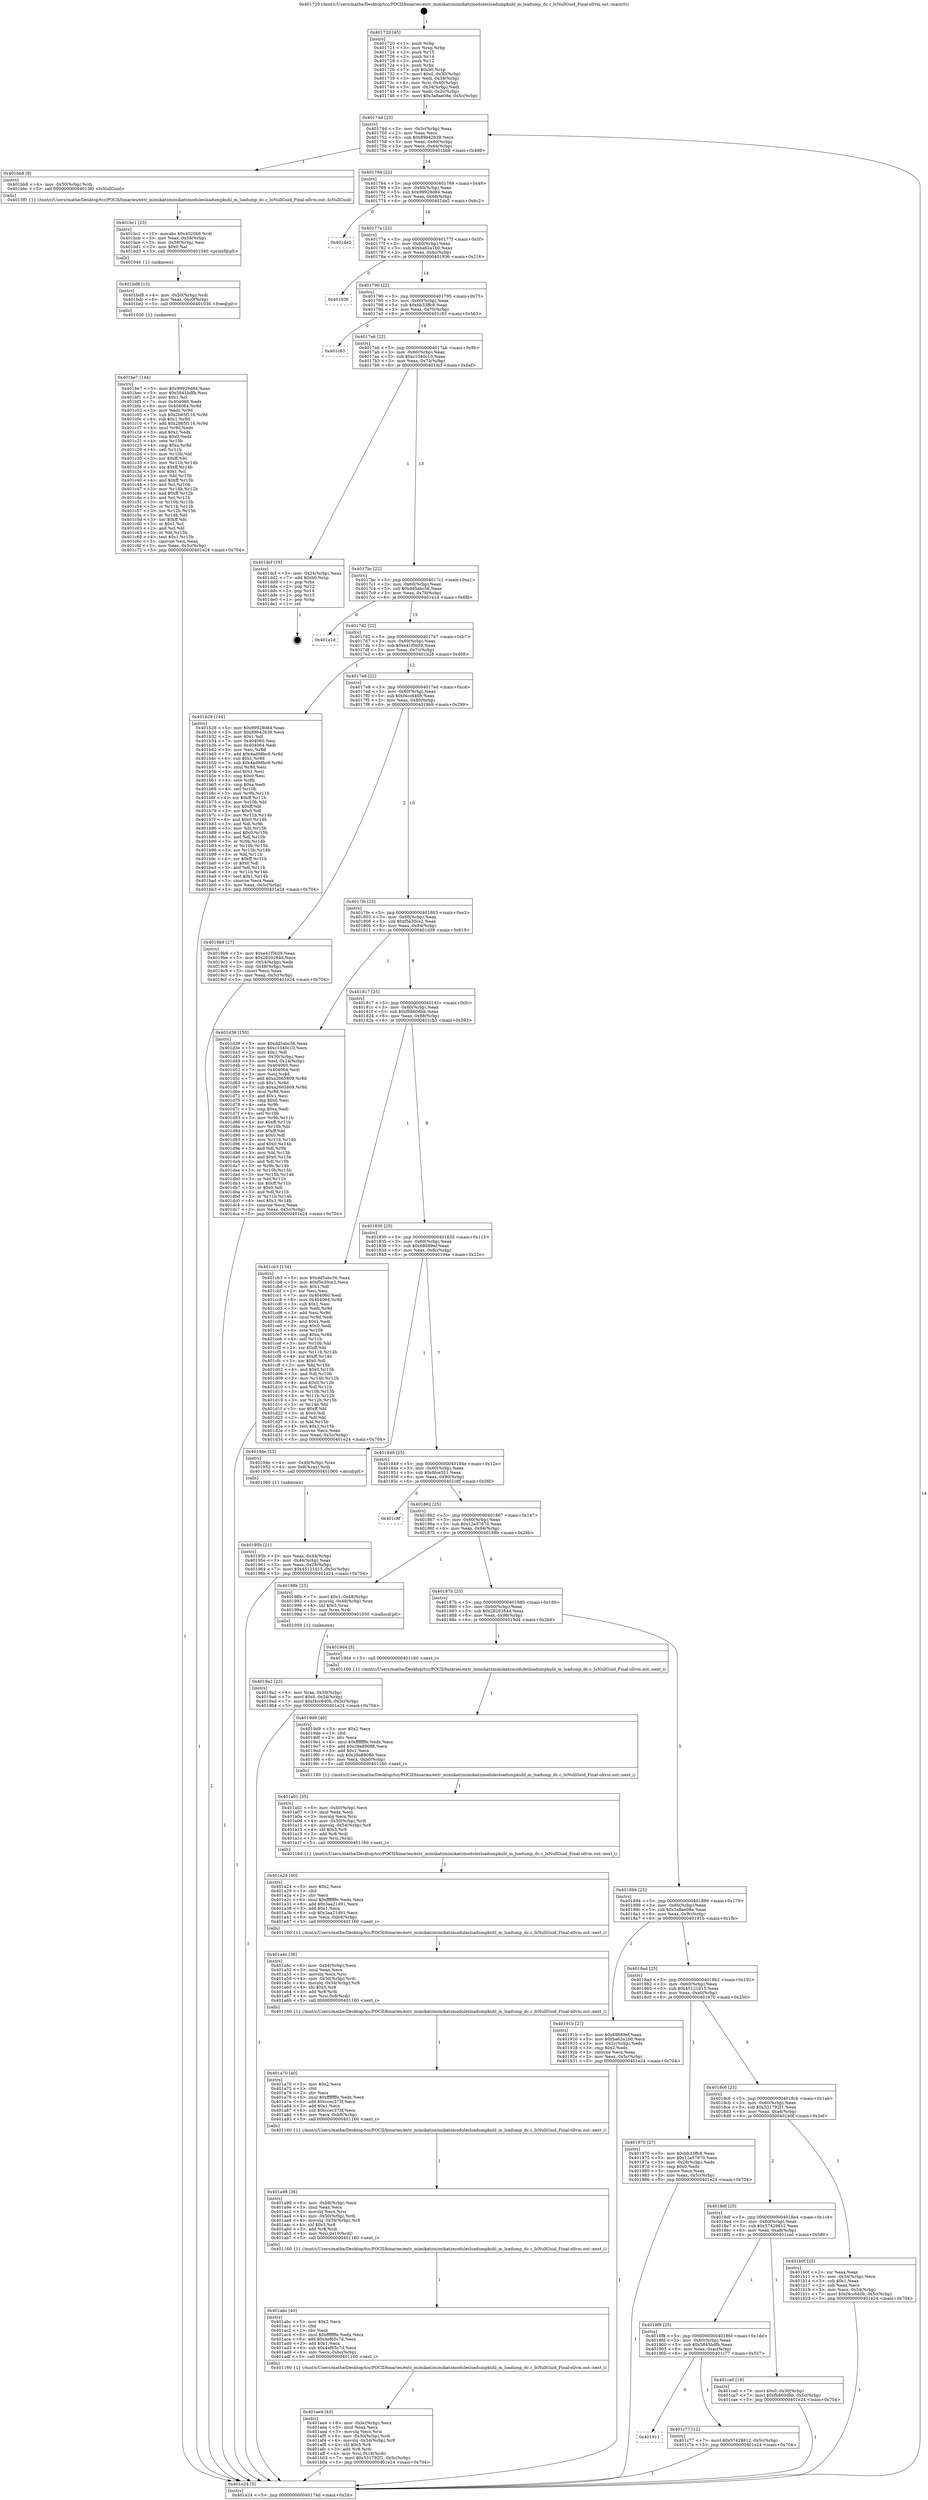 digraph "0x401720" {
  label = "0x401720 (/mnt/c/Users/mathe/Desktop/tcc/POCII/binaries/extr_mimikatzmimikatzmoduleslsadumpkuhl_m_lsadump_dc.c_IsNullGuid_Final-ollvm.out::main(0))"
  labelloc = "t"
  node[shape=record]

  Entry [label="",width=0.3,height=0.3,shape=circle,fillcolor=black,style=filled]
  "0x40174d" [label="{
     0x40174d [23]\l
     | [instrs]\l
     &nbsp;&nbsp;0x40174d \<+3\>: mov -0x5c(%rbp),%eax\l
     &nbsp;&nbsp;0x401750 \<+2\>: mov %eax,%ecx\l
     &nbsp;&nbsp;0x401752 \<+6\>: sub $0x89b42639,%ecx\l
     &nbsp;&nbsp;0x401758 \<+3\>: mov %eax,-0x60(%rbp)\l
     &nbsp;&nbsp;0x40175b \<+3\>: mov %ecx,-0x64(%rbp)\l
     &nbsp;&nbsp;0x40175e \<+6\>: je 0000000000401bb8 \<main+0x498\>\l
  }"]
  "0x401bb8" [label="{
     0x401bb8 [9]\l
     | [instrs]\l
     &nbsp;&nbsp;0x401bb8 \<+4\>: mov -0x50(%rbp),%rdi\l
     &nbsp;&nbsp;0x401bbc \<+5\>: call 00000000004013f0 \<IsNullGuid\>\l
     | [calls]\l
     &nbsp;&nbsp;0x4013f0 \{1\} (/mnt/c/Users/mathe/Desktop/tcc/POCII/binaries/extr_mimikatzmimikatzmoduleslsadumpkuhl_m_lsadump_dc.c_IsNullGuid_Final-ollvm.out::IsNullGuid)\l
  }"]
  "0x401764" [label="{
     0x401764 [22]\l
     | [instrs]\l
     &nbsp;&nbsp;0x401764 \<+5\>: jmp 0000000000401769 \<main+0x49\>\l
     &nbsp;&nbsp;0x401769 \<+3\>: mov -0x60(%rbp),%eax\l
     &nbsp;&nbsp;0x40176c \<+5\>: sub $0x99929d84,%eax\l
     &nbsp;&nbsp;0x401771 \<+3\>: mov %eax,-0x68(%rbp)\l
     &nbsp;&nbsp;0x401774 \<+6\>: je 0000000000401de2 \<main+0x6c2\>\l
  }"]
  Exit [label="",width=0.3,height=0.3,shape=circle,fillcolor=black,style=filled,peripheries=2]
  "0x401de2" [label="{
     0x401de2\l
  }", style=dashed]
  "0x40177a" [label="{
     0x40177a [22]\l
     | [instrs]\l
     &nbsp;&nbsp;0x40177a \<+5\>: jmp 000000000040177f \<main+0x5f\>\l
     &nbsp;&nbsp;0x40177f \<+3\>: mov -0x60(%rbp),%eax\l
     &nbsp;&nbsp;0x401782 \<+5\>: sub $0xba62a1b0,%eax\l
     &nbsp;&nbsp;0x401787 \<+3\>: mov %eax,-0x6c(%rbp)\l
     &nbsp;&nbsp;0x40178a \<+6\>: je 0000000000401936 \<main+0x216\>\l
  }"]
  "0x401911" [label="{
     0x401911\l
  }", style=dashed]
  "0x401936" [label="{
     0x401936\l
  }", style=dashed]
  "0x401790" [label="{
     0x401790 [22]\l
     | [instrs]\l
     &nbsp;&nbsp;0x401790 \<+5\>: jmp 0000000000401795 \<main+0x75\>\l
     &nbsp;&nbsp;0x401795 \<+3\>: mov -0x60(%rbp),%eax\l
     &nbsp;&nbsp;0x401798 \<+5\>: sub $0xbb33ffc8,%eax\l
     &nbsp;&nbsp;0x40179d \<+3\>: mov %eax,-0x70(%rbp)\l
     &nbsp;&nbsp;0x4017a0 \<+6\>: je 0000000000401c83 \<main+0x563\>\l
  }"]
  "0x401c77" [label="{
     0x401c77 [12]\l
     | [instrs]\l
     &nbsp;&nbsp;0x401c77 \<+7\>: movl $0x57429812,-0x5c(%rbp)\l
     &nbsp;&nbsp;0x401c7e \<+5\>: jmp 0000000000401e24 \<main+0x704\>\l
  }"]
  "0x401c83" [label="{
     0x401c83\l
  }", style=dashed]
  "0x4017a6" [label="{
     0x4017a6 [22]\l
     | [instrs]\l
     &nbsp;&nbsp;0x4017a6 \<+5\>: jmp 00000000004017ab \<main+0x8b\>\l
     &nbsp;&nbsp;0x4017ab \<+3\>: mov -0x60(%rbp),%eax\l
     &nbsp;&nbsp;0x4017ae \<+5\>: sub $0xc1040c10,%eax\l
     &nbsp;&nbsp;0x4017b3 \<+3\>: mov %eax,-0x74(%rbp)\l
     &nbsp;&nbsp;0x4017b6 \<+6\>: je 0000000000401dcf \<main+0x6af\>\l
  }"]
  "0x4018f8" [label="{
     0x4018f8 [25]\l
     | [instrs]\l
     &nbsp;&nbsp;0x4018f8 \<+5\>: jmp 00000000004018fd \<main+0x1dd\>\l
     &nbsp;&nbsp;0x4018fd \<+3\>: mov -0x60(%rbp),%eax\l
     &nbsp;&nbsp;0x401900 \<+5\>: sub $0x5845bdfb,%eax\l
     &nbsp;&nbsp;0x401905 \<+6\>: mov %eax,-0xac(%rbp)\l
     &nbsp;&nbsp;0x40190b \<+6\>: je 0000000000401c77 \<main+0x557\>\l
  }"]
  "0x401dcf" [label="{
     0x401dcf [19]\l
     | [instrs]\l
     &nbsp;&nbsp;0x401dcf \<+3\>: mov -0x24(%rbp),%eax\l
     &nbsp;&nbsp;0x401dd2 \<+7\>: add $0xb0,%rsp\l
     &nbsp;&nbsp;0x401dd9 \<+1\>: pop %rbx\l
     &nbsp;&nbsp;0x401dda \<+2\>: pop %r12\l
     &nbsp;&nbsp;0x401ddc \<+2\>: pop %r14\l
     &nbsp;&nbsp;0x401dde \<+2\>: pop %r15\l
     &nbsp;&nbsp;0x401de0 \<+1\>: pop %rbp\l
     &nbsp;&nbsp;0x401de1 \<+1\>: ret\l
  }"]
  "0x4017bc" [label="{
     0x4017bc [22]\l
     | [instrs]\l
     &nbsp;&nbsp;0x4017bc \<+5\>: jmp 00000000004017c1 \<main+0xa1\>\l
     &nbsp;&nbsp;0x4017c1 \<+3\>: mov -0x60(%rbp),%eax\l
     &nbsp;&nbsp;0x4017c4 \<+5\>: sub $0xdd5abc56,%eax\l
     &nbsp;&nbsp;0x4017c9 \<+3\>: mov %eax,-0x78(%rbp)\l
     &nbsp;&nbsp;0x4017cc \<+6\>: je 0000000000401e1d \<main+0x6fd\>\l
  }"]
  "0x401ca0" [label="{
     0x401ca0 [19]\l
     | [instrs]\l
     &nbsp;&nbsp;0x401ca0 \<+7\>: movl $0x0,-0x30(%rbp)\l
     &nbsp;&nbsp;0x401ca7 \<+7\>: movl $0xfb860dbb,-0x5c(%rbp)\l
     &nbsp;&nbsp;0x401cae \<+5\>: jmp 0000000000401e24 \<main+0x704\>\l
  }"]
  "0x401e1d" [label="{
     0x401e1d\l
  }", style=dashed]
  "0x4017d2" [label="{
     0x4017d2 [22]\l
     | [instrs]\l
     &nbsp;&nbsp;0x4017d2 \<+5\>: jmp 00000000004017d7 \<main+0xb7\>\l
     &nbsp;&nbsp;0x4017d7 \<+3\>: mov -0x60(%rbp),%eax\l
     &nbsp;&nbsp;0x4017da \<+5\>: sub $0xe41f5b59,%eax\l
     &nbsp;&nbsp;0x4017df \<+3\>: mov %eax,-0x7c(%rbp)\l
     &nbsp;&nbsp;0x4017e2 \<+6\>: je 0000000000401b28 \<main+0x408\>\l
  }"]
  "0x401be7" [label="{
     0x401be7 [144]\l
     | [instrs]\l
     &nbsp;&nbsp;0x401be7 \<+5\>: mov $0x99929d84,%eax\l
     &nbsp;&nbsp;0x401bec \<+5\>: mov $0x5845bdfb,%esi\l
     &nbsp;&nbsp;0x401bf1 \<+2\>: mov $0x1,%cl\l
     &nbsp;&nbsp;0x401bf3 \<+7\>: mov 0x404060,%edx\l
     &nbsp;&nbsp;0x401bfa \<+8\>: mov 0x404064,%r8d\l
     &nbsp;&nbsp;0x401c02 \<+3\>: mov %edx,%r9d\l
     &nbsp;&nbsp;0x401c05 \<+7\>: sub $0x2b65f116,%r9d\l
     &nbsp;&nbsp;0x401c0c \<+4\>: sub $0x1,%r9d\l
     &nbsp;&nbsp;0x401c10 \<+7\>: add $0x2b65f116,%r9d\l
     &nbsp;&nbsp;0x401c17 \<+4\>: imul %r9d,%edx\l
     &nbsp;&nbsp;0x401c1b \<+3\>: and $0x1,%edx\l
     &nbsp;&nbsp;0x401c1e \<+3\>: cmp $0x0,%edx\l
     &nbsp;&nbsp;0x401c21 \<+4\>: sete %r10b\l
     &nbsp;&nbsp;0x401c25 \<+4\>: cmp $0xa,%r8d\l
     &nbsp;&nbsp;0x401c29 \<+4\>: setl %r11b\l
     &nbsp;&nbsp;0x401c2d \<+3\>: mov %r10b,%bl\l
     &nbsp;&nbsp;0x401c30 \<+3\>: xor $0xff,%bl\l
     &nbsp;&nbsp;0x401c33 \<+3\>: mov %r11b,%r14b\l
     &nbsp;&nbsp;0x401c36 \<+4\>: xor $0xff,%r14b\l
     &nbsp;&nbsp;0x401c3a \<+3\>: xor $0x1,%cl\l
     &nbsp;&nbsp;0x401c3d \<+3\>: mov %bl,%r15b\l
     &nbsp;&nbsp;0x401c40 \<+4\>: and $0xff,%r15b\l
     &nbsp;&nbsp;0x401c44 \<+3\>: and %cl,%r10b\l
     &nbsp;&nbsp;0x401c47 \<+3\>: mov %r14b,%r12b\l
     &nbsp;&nbsp;0x401c4a \<+4\>: and $0xff,%r12b\l
     &nbsp;&nbsp;0x401c4e \<+3\>: and %cl,%r11b\l
     &nbsp;&nbsp;0x401c51 \<+3\>: or %r10b,%r15b\l
     &nbsp;&nbsp;0x401c54 \<+3\>: or %r11b,%r12b\l
     &nbsp;&nbsp;0x401c57 \<+3\>: xor %r12b,%r15b\l
     &nbsp;&nbsp;0x401c5a \<+3\>: or %r14b,%bl\l
     &nbsp;&nbsp;0x401c5d \<+3\>: xor $0xff,%bl\l
     &nbsp;&nbsp;0x401c60 \<+3\>: or $0x1,%cl\l
     &nbsp;&nbsp;0x401c63 \<+2\>: and %cl,%bl\l
     &nbsp;&nbsp;0x401c65 \<+3\>: or %bl,%r15b\l
     &nbsp;&nbsp;0x401c68 \<+4\>: test $0x1,%r15b\l
     &nbsp;&nbsp;0x401c6c \<+3\>: cmovne %esi,%eax\l
     &nbsp;&nbsp;0x401c6f \<+3\>: mov %eax,-0x5c(%rbp)\l
     &nbsp;&nbsp;0x401c72 \<+5\>: jmp 0000000000401e24 \<main+0x704\>\l
  }"]
  "0x401b28" [label="{
     0x401b28 [144]\l
     | [instrs]\l
     &nbsp;&nbsp;0x401b28 \<+5\>: mov $0x99929d84,%eax\l
     &nbsp;&nbsp;0x401b2d \<+5\>: mov $0x89b42639,%ecx\l
     &nbsp;&nbsp;0x401b32 \<+2\>: mov $0x1,%dl\l
     &nbsp;&nbsp;0x401b34 \<+7\>: mov 0x404060,%esi\l
     &nbsp;&nbsp;0x401b3b \<+7\>: mov 0x404064,%edi\l
     &nbsp;&nbsp;0x401b42 \<+3\>: mov %esi,%r8d\l
     &nbsp;&nbsp;0x401b45 \<+7\>: add $0x4ad98bc9,%r8d\l
     &nbsp;&nbsp;0x401b4c \<+4\>: sub $0x1,%r8d\l
     &nbsp;&nbsp;0x401b50 \<+7\>: sub $0x4ad98bc9,%r8d\l
     &nbsp;&nbsp;0x401b57 \<+4\>: imul %r8d,%esi\l
     &nbsp;&nbsp;0x401b5b \<+3\>: and $0x1,%esi\l
     &nbsp;&nbsp;0x401b5e \<+3\>: cmp $0x0,%esi\l
     &nbsp;&nbsp;0x401b61 \<+4\>: sete %r9b\l
     &nbsp;&nbsp;0x401b65 \<+3\>: cmp $0xa,%edi\l
     &nbsp;&nbsp;0x401b68 \<+4\>: setl %r10b\l
     &nbsp;&nbsp;0x401b6c \<+3\>: mov %r9b,%r11b\l
     &nbsp;&nbsp;0x401b6f \<+4\>: xor $0xff,%r11b\l
     &nbsp;&nbsp;0x401b73 \<+3\>: mov %r10b,%bl\l
     &nbsp;&nbsp;0x401b76 \<+3\>: xor $0xff,%bl\l
     &nbsp;&nbsp;0x401b79 \<+3\>: xor $0x0,%dl\l
     &nbsp;&nbsp;0x401b7c \<+3\>: mov %r11b,%r14b\l
     &nbsp;&nbsp;0x401b7f \<+4\>: and $0x0,%r14b\l
     &nbsp;&nbsp;0x401b83 \<+3\>: and %dl,%r9b\l
     &nbsp;&nbsp;0x401b86 \<+3\>: mov %bl,%r15b\l
     &nbsp;&nbsp;0x401b89 \<+4\>: and $0x0,%r15b\l
     &nbsp;&nbsp;0x401b8d \<+3\>: and %dl,%r10b\l
     &nbsp;&nbsp;0x401b90 \<+3\>: or %r9b,%r14b\l
     &nbsp;&nbsp;0x401b93 \<+3\>: or %r10b,%r15b\l
     &nbsp;&nbsp;0x401b96 \<+3\>: xor %r15b,%r14b\l
     &nbsp;&nbsp;0x401b99 \<+3\>: or %bl,%r11b\l
     &nbsp;&nbsp;0x401b9c \<+4\>: xor $0xff,%r11b\l
     &nbsp;&nbsp;0x401ba0 \<+3\>: or $0x0,%dl\l
     &nbsp;&nbsp;0x401ba3 \<+3\>: and %dl,%r11b\l
     &nbsp;&nbsp;0x401ba6 \<+3\>: or %r11b,%r14b\l
     &nbsp;&nbsp;0x401ba9 \<+4\>: test $0x1,%r14b\l
     &nbsp;&nbsp;0x401bad \<+3\>: cmovne %ecx,%eax\l
     &nbsp;&nbsp;0x401bb0 \<+3\>: mov %eax,-0x5c(%rbp)\l
     &nbsp;&nbsp;0x401bb3 \<+5\>: jmp 0000000000401e24 \<main+0x704\>\l
  }"]
  "0x4017e8" [label="{
     0x4017e8 [22]\l
     | [instrs]\l
     &nbsp;&nbsp;0x4017e8 \<+5\>: jmp 00000000004017ed \<main+0xcd\>\l
     &nbsp;&nbsp;0x4017ed \<+3\>: mov -0x60(%rbp),%eax\l
     &nbsp;&nbsp;0x4017f0 \<+5\>: sub $0xf4cc640b,%eax\l
     &nbsp;&nbsp;0x4017f5 \<+3\>: mov %eax,-0x80(%rbp)\l
     &nbsp;&nbsp;0x4017f8 \<+6\>: je 00000000004019b9 \<main+0x299\>\l
  }"]
  "0x401bd8" [label="{
     0x401bd8 [15]\l
     | [instrs]\l
     &nbsp;&nbsp;0x401bd8 \<+4\>: mov -0x50(%rbp),%rdi\l
     &nbsp;&nbsp;0x401bdc \<+6\>: mov %eax,-0xc0(%rbp)\l
     &nbsp;&nbsp;0x401be2 \<+5\>: call 0000000000401030 \<free@plt\>\l
     | [calls]\l
     &nbsp;&nbsp;0x401030 \{1\} (unknown)\l
  }"]
  "0x4019b9" [label="{
     0x4019b9 [27]\l
     | [instrs]\l
     &nbsp;&nbsp;0x4019b9 \<+5\>: mov $0xe41f5b59,%eax\l
     &nbsp;&nbsp;0x4019be \<+5\>: mov $0x2820284d,%ecx\l
     &nbsp;&nbsp;0x4019c3 \<+3\>: mov -0x54(%rbp),%edx\l
     &nbsp;&nbsp;0x4019c6 \<+3\>: cmp -0x48(%rbp),%edx\l
     &nbsp;&nbsp;0x4019c9 \<+3\>: cmovl %ecx,%eax\l
     &nbsp;&nbsp;0x4019cc \<+3\>: mov %eax,-0x5c(%rbp)\l
     &nbsp;&nbsp;0x4019cf \<+5\>: jmp 0000000000401e24 \<main+0x704\>\l
  }"]
  "0x4017fe" [label="{
     0x4017fe [25]\l
     | [instrs]\l
     &nbsp;&nbsp;0x4017fe \<+5\>: jmp 0000000000401803 \<main+0xe3\>\l
     &nbsp;&nbsp;0x401803 \<+3\>: mov -0x60(%rbp),%eax\l
     &nbsp;&nbsp;0x401806 \<+5\>: sub $0xf5e30ce2,%eax\l
     &nbsp;&nbsp;0x40180b \<+6\>: mov %eax,-0x84(%rbp)\l
     &nbsp;&nbsp;0x401811 \<+6\>: je 0000000000401d39 \<main+0x619\>\l
  }"]
  "0x401bc1" [label="{
     0x401bc1 [23]\l
     | [instrs]\l
     &nbsp;&nbsp;0x401bc1 \<+10\>: movabs $0x4020b6,%rdi\l
     &nbsp;&nbsp;0x401bcb \<+3\>: mov %eax,-0x58(%rbp)\l
     &nbsp;&nbsp;0x401bce \<+3\>: mov -0x58(%rbp),%esi\l
     &nbsp;&nbsp;0x401bd1 \<+2\>: mov $0x0,%al\l
     &nbsp;&nbsp;0x401bd3 \<+5\>: call 0000000000401040 \<printf@plt\>\l
     | [calls]\l
     &nbsp;&nbsp;0x401040 \{1\} (unknown)\l
  }"]
  "0x401d39" [label="{
     0x401d39 [150]\l
     | [instrs]\l
     &nbsp;&nbsp;0x401d39 \<+5\>: mov $0xdd5abc56,%eax\l
     &nbsp;&nbsp;0x401d3e \<+5\>: mov $0xc1040c10,%ecx\l
     &nbsp;&nbsp;0x401d43 \<+2\>: mov $0x1,%dl\l
     &nbsp;&nbsp;0x401d45 \<+3\>: mov -0x30(%rbp),%esi\l
     &nbsp;&nbsp;0x401d48 \<+3\>: mov %esi,-0x24(%rbp)\l
     &nbsp;&nbsp;0x401d4b \<+7\>: mov 0x404060,%esi\l
     &nbsp;&nbsp;0x401d52 \<+7\>: mov 0x404064,%edi\l
     &nbsp;&nbsp;0x401d59 \<+3\>: mov %esi,%r8d\l
     &nbsp;&nbsp;0x401d5c \<+7\>: add $0xa2665809,%r8d\l
     &nbsp;&nbsp;0x401d63 \<+4\>: sub $0x1,%r8d\l
     &nbsp;&nbsp;0x401d67 \<+7\>: sub $0xa2665809,%r8d\l
     &nbsp;&nbsp;0x401d6e \<+4\>: imul %r8d,%esi\l
     &nbsp;&nbsp;0x401d72 \<+3\>: and $0x1,%esi\l
     &nbsp;&nbsp;0x401d75 \<+3\>: cmp $0x0,%esi\l
     &nbsp;&nbsp;0x401d78 \<+4\>: sete %r9b\l
     &nbsp;&nbsp;0x401d7c \<+3\>: cmp $0xa,%edi\l
     &nbsp;&nbsp;0x401d7f \<+4\>: setl %r10b\l
     &nbsp;&nbsp;0x401d83 \<+3\>: mov %r9b,%r11b\l
     &nbsp;&nbsp;0x401d86 \<+4\>: xor $0xff,%r11b\l
     &nbsp;&nbsp;0x401d8a \<+3\>: mov %r10b,%bl\l
     &nbsp;&nbsp;0x401d8d \<+3\>: xor $0xff,%bl\l
     &nbsp;&nbsp;0x401d90 \<+3\>: xor $0x0,%dl\l
     &nbsp;&nbsp;0x401d93 \<+3\>: mov %r11b,%r14b\l
     &nbsp;&nbsp;0x401d96 \<+4\>: and $0x0,%r14b\l
     &nbsp;&nbsp;0x401d9a \<+3\>: and %dl,%r9b\l
     &nbsp;&nbsp;0x401d9d \<+3\>: mov %bl,%r15b\l
     &nbsp;&nbsp;0x401da0 \<+4\>: and $0x0,%r15b\l
     &nbsp;&nbsp;0x401da4 \<+3\>: and %dl,%r10b\l
     &nbsp;&nbsp;0x401da7 \<+3\>: or %r9b,%r14b\l
     &nbsp;&nbsp;0x401daa \<+3\>: or %r10b,%r15b\l
     &nbsp;&nbsp;0x401dad \<+3\>: xor %r15b,%r14b\l
     &nbsp;&nbsp;0x401db0 \<+3\>: or %bl,%r11b\l
     &nbsp;&nbsp;0x401db3 \<+4\>: xor $0xff,%r11b\l
     &nbsp;&nbsp;0x401db7 \<+3\>: or $0x0,%dl\l
     &nbsp;&nbsp;0x401dba \<+3\>: and %dl,%r11b\l
     &nbsp;&nbsp;0x401dbd \<+3\>: or %r11b,%r14b\l
     &nbsp;&nbsp;0x401dc0 \<+4\>: test $0x1,%r14b\l
     &nbsp;&nbsp;0x401dc4 \<+3\>: cmovne %ecx,%eax\l
     &nbsp;&nbsp;0x401dc7 \<+3\>: mov %eax,-0x5c(%rbp)\l
     &nbsp;&nbsp;0x401dca \<+5\>: jmp 0000000000401e24 \<main+0x704\>\l
  }"]
  "0x401817" [label="{
     0x401817 [25]\l
     | [instrs]\l
     &nbsp;&nbsp;0x401817 \<+5\>: jmp 000000000040181c \<main+0xfc\>\l
     &nbsp;&nbsp;0x40181c \<+3\>: mov -0x60(%rbp),%eax\l
     &nbsp;&nbsp;0x40181f \<+5\>: sub $0xfb860dbb,%eax\l
     &nbsp;&nbsp;0x401824 \<+6\>: mov %eax,-0x88(%rbp)\l
     &nbsp;&nbsp;0x40182a \<+6\>: je 0000000000401cb3 \<main+0x593\>\l
  }"]
  "0x4018df" [label="{
     0x4018df [25]\l
     | [instrs]\l
     &nbsp;&nbsp;0x4018df \<+5\>: jmp 00000000004018e4 \<main+0x1c4\>\l
     &nbsp;&nbsp;0x4018e4 \<+3\>: mov -0x60(%rbp),%eax\l
     &nbsp;&nbsp;0x4018e7 \<+5\>: sub $0x57429812,%eax\l
     &nbsp;&nbsp;0x4018ec \<+6\>: mov %eax,-0xa8(%rbp)\l
     &nbsp;&nbsp;0x4018f2 \<+6\>: je 0000000000401ca0 \<main+0x580\>\l
  }"]
  "0x401cb3" [label="{
     0x401cb3 [134]\l
     | [instrs]\l
     &nbsp;&nbsp;0x401cb3 \<+5\>: mov $0xdd5abc56,%eax\l
     &nbsp;&nbsp;0x401cb8 \<+5\>: mov $0xf5e30ce2,%ecx\l
     &nbsp;&nbsp;0x401cbd \<+2\>: mov $0x1,%dl\l
     &nbsp;&nbsp;0x401cbf \<+2\>: xor %esi,%esi\l
     &nbsp;&nbsp;0x401cc1 \<+7\>: mov 0x404060,%edi\l
     &nbsp;&nbsp;0x401cc8 \<+8\>: mov 0x404064,%r8d\l
     &nbsp;&nbsp;0x401cd0 \<+3\>: sub $0x1,%esi\l
     &nbsp;&nbsp;0x401cd3 \<+3\>: mov %edi,%r9d\l
     &nbsp;&nbsp;0x401cd6 \<+3\>: add %esi,%r9d\l
     &nbsp;&nbsp;0x401cd9 \<+4\>: imul %r9d,%edi\l
     &nbsp;&nbsp;0x401cdd \<+3\>: and $0x1,%edi\l
     &nbsp;&nbsp;0x401ce0 \<+3\>: cmp $0x0,%edi\l
     &nbsp;&nbsp;0x401ce3 \<+4\>: sete %r10b\l
     &nbsp;&nbsp;0x401ce7 \<+4\>: cmp $0xa,%r8d\l
     &nbsp;&nbsp;0x401ceb \<+4\>: setl %r11b\l
     &nbsp;&nbsp;0x401cef \<+3\>: mov %r10b,%bl\l
     &nbsp;&nbsp;0x401cf2 \<+3\>: xor $0xff,%bl\l
     &nbsp;&nbsp;0x401cf5 \<+3\>: mov %r11b,%r14b\l
     &nbsp;&nbsp;0x401cf8 \<+4\>: xor $0xff,%r14b\l
     &nbsp;&nbsp;0x401cfc \<+3\>: xor $0x0,%dl\l
     &nbsp;&nbsp;0x401cff \<+3\>: mov %bl,%r15b\l
     &nbsp;&nbsp;0x401d02 \<+4\>: and $0x0,%r15b\l
     &nbsp;&nbsp;0x401d06 \<+3\>: and %dl,%r10b\l
     &nbsp;&nbsp;0x401d09 \<+3\>: mov %r14b,%r12b\l
     &nbsp;&nbsp;0x401d0c \<+4\>: and $0x0,%r12b\l
     &nbsp;&nbsp;0x401d10 \<+3\>: and %dl,%r11b\l
     &nbsp;&nbsp;0x401d13 \<+3\>: or %r10b,%r15b\l
     &nbsp;&nbsp;0x401d16 \<+3\>: or %r11b,%r12b\l
     &nbsp;&nbsp;0x401d19 \<+3\>: xor %r12b,%r15b\l
     &nbsp;&nbsp;0x401d1c \<+3\>: or %r14b,%bl\l
     &nbsp;&nbsp;0x401d1f \<+3\>: xor $0xff,%bl\l
     &nbsp;&nbsp;0x401d22 \<+3\>: or $0x0,%dl\l
     &nbsp;&nbsp;0x401d25 \<+2\>: and %dl,%bl\l
     &nbsp;&nbsp;0x401d27 \<+3\>: or %bl,%r15b\l
     &nbsp;&nbsp;0x401d2a \<+4\>: test $0x1,%r15b\l
     &nbsp;&nbsp;0x401d2e \<+3\>: cmovne %ecx,%eax\l
     &nbsp;&nbsp;0x401d31 \<+3\>: mov %eax,-0x5c(%rbp)\l
     &nbsp;&nbsp;0x401d34 \<+5\>: jmp 0000000000401e24 \<main+0x704\>\l
  }"]
  "0x401830" [label="{
     0x401830 [25]\l
     | [instrs]\l
     &nbsp;&nbsp;0x401830 \<+5\>: jmp 0000000000401835 \<main+0x115\>\l
     &nbsp;&nbsp;0x401835 \<+3\>: mov -0x60(%rbp),%eax\l
     &nbsp;&nbsp;0x401838 \<+5\>: sub $0x68689ef,%eax\l
     &nbsp;&nbsp;0x40183d \<+6\>: mov %eax,-0x8c(%rbp)\l
     &nbsp;&nbsp;0x401843 \<+6\>: je 000000000040194e \<main+0x22e\>\l
  }"]
  "0x401b0f" [label="{
     0x401b0f [25]\l
     | [instrs]\l
     &nbsp;&nbsp;0x401b0f \<+2\>: xor %eax,%eax\l
     &nbsp;&nbsp;0x401b11 \<+3\>: mov -0x54(%rbp),%ecx\l
     &nbsp;&nbsp;0x401b14 \<+3\>: sub $0x1,%eax\l
     &nbsp;&nbsp;0x401b17 \<+2\>: sub %eax,%ecx\l
     &nbsp;&nbsp;0x401b19 \<+3\>: mov %ecx,-0x54(%rbp)\l
     &nbsp;&nbsp;0x401b1c \<+7\>: movl $0xf4cc640b,-0x5c(%rbp)\l
     &nbsp;&nbsp;0x401b23 \<+5\>: jmp 0000000000401e24 \<main+0x704\>\l
  }"]
  "0x40194e" [label="{
     0x40194e [13]\l
     | [instrs]\l
     &nbsp;&nbsp;0x40194e \<+4\>: mov -0x40(%rbp),%rax\l
     &nbsp;&nbsp;0x401952 \<+4\>: mov 0x8(%rax),%rdi\l
     &nbsp;&nbsp;0x401956 \<+5\>: call 0000000000401060 \<atoi@plt\>\l
     | [calls]\l
     &nbsp;&nbsp;0x401060 \{1\} (unknown)\l
  }"]
  "0x401849" [label="{
     0x401849 [25]\l
     | [instrs]\l
     &nbsp;&nbsp;0x401849 \<+5\>: jmp 000000000040184e \<main+0x12e\>\l
     &nbsp;&nbsp;0x40184e \<+3\>: mov -0x60(%rbp),%eax\l
     &nbsp;&nbsp;0x401851 \<+5\>: sub $0xfdce351,%eax\l
     &nbsp;&nbsp;0x401856 \<+6\>: mov %eax,-0x90(%rbp)\l
     &nbsp;&nbsp;0x40185c \<+6\>: je 0000000000401c8f \<main+0x56f\>\l
  }"]
  "0x401ae4" [label="{
     0x401ae4 [43]\l
     | [instrs]\l
     &nbsp;&nbsp;0x401ae4 \<+6\>: mov -0xbc(%rbp),%ecx\l
     &nbsp;&nbsp;0x401aea \<+3\>: imul %eax,%ecx\l
     &nbsp;&nbsp;0x401aed \<+3\>: movslq %ecx,%rsi\l
     &nbsp;&nbsp;0x401af0 \<+4\>: mov -0x50(%rbp),%rdi\l
     &nbsp;&nbsp;0x401af4 \<+4\>: movslq -0x54(%rbp),%r8\l
     &nbsp;&nbsp;0x401af8 \<+4\>: shl $0x5,%r8\l
     &nbsp;&nbsp;0x401afc \<+3\>: add %r8,%rdi\l
     &nbsp;&nbsp;0x401aff \<+4\>: mov %rsi,0x18(%rdi)\l
     &nbsp;&nbsp;0x401b03 \<+7\>: movl $0x531792f1,-0x5c(%rbp)\l
     &nbsp;&nbsp;0x401b0a \<+5\>: jmp 0000000000401e24 \<main+0x704\>\l
  }"]
  "0x401c8f" [label="{
     0x401c8f\l
  }", style=dashed]
  "0x401862" [label="{
     0x401862 [25]\l
     | [instrs]\l
     &nbsp;&nbsp;0x401862 \<+5\>: jmp 0000000000401867 \<main+0x147\>\l
     &nbsp;&nbsp;0x401867 \<+3\>: mov -0x60(%rbp),%eax\l
     &nbsp;&nbsp;0x40186a \<+5\>: sub $0x12e57870,%eax\l
     &nbsp;&nbsp;0x40186f \<+6\>: mov %eax,-0x94(%rbp)\l
     &nbsp;&nbsp;0x401875 \<+6\>: je 000000000040198b \<main+0x26b\>\l
  }"]
  "0x401abc" [label="{
     0x401abc [40]\l
     | [instrs]\l
     &nbsp;&nbsp;0x401abc \<+5\>: mov $0x2,%ecx\l
     &nbsp;&nbsp;0x401ac1 \<+1\>: cltd\l
     &nbsp;&nbsp;0x401ac2 \<+2\>: idiv %ecx\l
     &nbsp;&nbsp;0x401ac4 \<+6\>: imul $0xfffffffe,%edx,%ecx\l
     &nbsp;&nbsp;0x401aca \<+6\>: add $0x4ef65c7d,%ecx\l
     &nbsp;&nbsp;0x401ad0 \<+3\>: add $0x1,%ecx\l
     &nbsp;&nbsp;0x401ad3 \<+6\>: sub $0x4ef65c7d,%ecx\l
     &nbsp;&nbsp;0x401ad9 \<+6\>: mov %ecx,-0xbc(%rbp)\l
     &nbsp;&nbsp;0x401adf \<+5\>: call 0000000000401160 \<next_i\>\l
     | [calls]\l
     &nbsp;&nbsp;0x401160 \{1\} (/mnt/c/Users/mathe/Desktop/tcc/POCII/binaries/extr_mimikatzmimikatzmoduleslsadumpkuhl_m_lsadump_dc.c_IsNullGuid_Final-ollvm.out::next_i)\l
  }"]
  "0x40198b" [label="{
     0x40198b [23]\l
     | [instrs]\l
     &nbsp;&nbsp;0x40198b \<+7\>: movl $0x1,-0x48(%rbp)\l
     &nbsp;&nbsp;0x401992 \<+4\>: movslq -0x48(%rbp),%rax\l
     &nbsp;&nbsp;0x401996 \<+4\>: shl $0x5,%rax\l
     &nbsp;&nbsp;0x40199a \<+3\>: mov %rax,%rdi\l
     &nbsp;&nbsp;0x40199d \<+5\>: call 0000000000401050 \<malloc@plt\>\l
     | [calls]\l
     &nbsp;&nbsp;0x401050 \{1\} (unknown)\l
  }"]
  "0x40187b" [label="{
     0x40187b [25]\l
     | [instrs]\l
     &nbsp;&nbsp;0x40187b \<+5\>: jmp 0000000000401880 \<main+0x160\>\l
     &nbsp;&nbsp;0x401880 \<+3\>: mov -0x60(%rbp),%eax\l
     &nbsp;&nbsp;0x401883 \<+5\>: sub $0x2820284d,%eax\l
     &nbsp;&nbsp;0x401888 \<+6\>: mov %eax,-0x98(%rbp)\l
     &nbsp;&nbsp;0x40188e \<+6\>: je 00000000004019d4 \<main+0x2b4\>\l
  }"]
  "0x401a98" [label="{
     0x401a98 [36]\l
     | [instrs]\l
     &nbsp;&nbsp;0x401a98 \<+6\>: mov -0xb8(%rbp),%ecx\l
     &nbsp;&nbsp;0x401a9e \<+3\>: imul %eax,%ecx\l
     &nbsp;&nbsp;0x401aa1 \<+3\>: movslq %ecx,%rsi\l
     &nbsp;&nbsp;0x401aa4 \<+4\>: mov -0x50(%rbp),%rdi\l
     &nbsp;&nbsp;0x401aa8 \<+4\>: movslq -0x54(%rbp),%r8\l
     &nbsp;&nbsp;0x401aac \<+4\>: shl $0x5,%r8\l
     &nbsp;&nbsp;0x401ab0 \<+3\>: add %r8,%rdi\l
     &nbsp;&nbsp;0x401ab3 \<+4\>: mov %rsi,0x10(%rdi)\l
     &nbsp;&nbsp;0x401ab7 \<+5\>: call 0000000000401160 \<next_i\>\l
     | [calls]\l
     &nbsp;&nbsp;0x401160 \{1\} (/mnt/c/Users/mathe/Desktop/tcc/POCII/binaries/extr_mimikatzmimikatzmoduleslsadumpkuhl_m_lsadump_dc.c_IsNullGuid_Final-ollvm.out::next_i)\l
  }"]
  "0x4019d4" [label="{
     0x4019d4 [5]\l
     | [instrs]\l
     &nbsp;&nbsp;0x4019d4 \<+5\>: call 0000000000401160 \<next_i\>\l
     | [calls]\l
     &nbsp;&nbsp;0x401160 \{1\} (/mnt/c/Users/mathe/Desktop/tcc/POCII/binaries/extr_mimikatzmimikatzmoduleslsadumpkuhl_m_lsadump_dc.c_IsNullGuid_Final-ollvm.out::next_i)\l
  }"]
  "0x401894" [label="{
     0x401894 [25]\l
     | [instrs]\l
     &nbsp;&nbsp;0x401894 \<+5\>: jmp 0000000000401899 \<main+0x179\>\l
     &nbsp;&nbsp;0x401899 \<+3\>: mov -0x60(%rbp),%eax\l
     &nbsp;&nbsp;0x40189c \<+5\>: sub $0x3a8ae08e,%eax\l
     &nbsp;&nbsp;0x4018a1 \<+6\>: mov %eax,-0x9c(%rbp)\l
     &nbsp;&nbsp;0x4018a7 \<+6\>: je 000000000040191b \<main+0x1fb\>\l
  }"]
  "0x401a70" [label="{
     0x401a70 [40]\l
     | [instrs]\l
     &nbsp;&nbsp;0x401a70 \<+5\>: mov $0x2,%ecx\l
     &nbsp;&nbsp;0x401a75 \<+1\>: cltd\l
     &nbsp;&nbsp;0x401a76 \<+2\>: idiv %ecx\l
     &nbsp;&nbsp;0x401a78 \<+6\>: imul $0xfffffffe,%edx,%ecx\l
     &nbsp;&nbsp;0x401a7e \<+6\>: add $0xccec373f,%ecx\l
     &nbsp;&nbsp;0x401a84 \<+3\>: add $0x1,%ecx\l
     &nbsp;&nbsp;0x401a87 \<+6\>: sub $0xccec373f,%ecx\l
     &nbsp;&nbsp;0x401a8d \<+6\>: mov %ecx,-0xb8(%rbp)\l
     &nbsp;&nbsp;0x401a93 \<+5\>: call 0000000000401160 \<next_i\>\l
     | [calls]\l
     &nbsp;&nbsp;0x401160 \{1\} (/mnt/c/Users/mathe/Desktop/tcc/POCII/binaries/extr_mimikatzmimikatzmoduleslsadumpkuhl_m_lsadump_dc.c_IsNullGuid_Final-ollvm.out::next_i)\l
  }"]
  "0x40191b" [label="{
     0x40191b [27]\l
     | [instrs]\l
     &nbsp;&nbsp;0x40191b \<+5\>: mov $0x68689ef,%eax\l
     &nbsp;&nbsp;0x401920 \<+5\>: mov $0xba62a1b0,%ecx\l
     &nbsp;&nbsp;0x401925 \<+3\>: mov -0x2c(%rbp),%edx\l
     &nbsp;&nbsp;0x401928 \<+3\>: cmp $0x2,%edx\l
     &nbsp;&nbsp;0x40192b \<+3\>: cmovne %ecx,%eax\l
     &nbsp;&nbsp;0x40192e \<+3\>: mov %eax,-0x5c(%rbp)\l
     &nbsp;&nbsp;0x401931 \<+5\>: jmp 0000000000401e24 \<main+0x704\>\l
  }"]
  "0x4018ad" [label="{
     0x4018ad [25]\l
     | [instrs]\l
     &nbsp;&nbsp;0x4018ad \<+5\>: jmp 00000000004018b2 \<main+0x192\>\l
     &nbsp;&nbsp;0x4018b2 \<+3\>: mov -0x60(%rbp),%eax\l
     &nbsp;&nbsp;0x4018b5 \<+5\>: sub $0x45121d15,%eax\l
     &nbsp;&nbsp;0x4018ba \<+6\>: mov %eax,-0xa0(%rbp)\l
     &nbsp;&nbsp;0x4018c0 \<+6\>: je 0000000000401970 \<main+0x250\>\l
  }"]
  "0x401e24" [label="{
     0x401e24 [5]\l
     | [instrs]\l
     &nbsp;&nbsp;0x401e24 \<+5\>: jmp 000000000040174d \<main+0x2d\>\l
  }"]
  "0x401720" [label="{
     0x401720 [45]\l
     | [instrs]\l
     &nbsp;&nbsp;0x401720 \<+1\>: push %rbp\l
     &nbsp;&nbsp;0x401721 \<+3\>: mov %rsp,%rbp\l
     &nbsp;&nbsp;0x401724 \<+2\>: push %r15\l
     &nbsp;&nbsp;0x401726 \<+2\>: push %r14\l
     &nbsp;&nbsp;0x401728 \<+2\>: push %r12\l
     &nbsp;&nbsp;0x40172a \<+1\>: push %rbx\l
     &nbsp;&nbsp;0x40172b \<+7\>: sub $0xb0,%rsp\l
     &nbsp;&nbsp;0x401732 \<+7\>: movl $0x0,-0x30(%rbp)\l
     &nbsp;&nbsp;0x401739 \<+3\>: mov %edi,-0x34(%rbp)\l
     &nbsp;&nbsp;0x40173c \<+4\>: mov %rsi,-0x40(%rbp)\l
     &nbsp;&nbsp;0x401740 \<+3\>: mov -0x34(%rbp),%edi\l
     &nbsp;&nbsp;0x401743 \<+3\>: mov %edi,-0x2c(%rbp)\l
     &nbsp;&nbsp;0x401746 \<+7\>: movl $0x3a8ae08e,-0x5c(%rbp)\l
  }"]
  "0x40195b" [label="{
     0x40195b [21]\l
     | [instrs]\l
     &nbsp;&nbsp;0x40195b \<+3\>: mov %eax,-0x44(%rbp)\l
     &nbsp;&nbsp;0x40195e \<+3\>: mov -0x44(%rbp),%eax\l
     &nbsp;&nbsp;0x401961 \<+3\>: mov %eax,-0x28(%rbp)\l
     &nbsp;&nbsp;0x401964 \<+7\>: movl $0x45121d15,-0x5c(%rbp)\l
     &nbsp;&nbsp;0x40196b \<+5\>: jmp 0000000000401e24 \<main+0x704\>\l
  }"]
  "0x401a4c" [label="{
     0x401a4c [36]\l
     | [instrs]\l
     &nbsp;&nbsp;0x401a4c \<+6\>: mov -0xb4(%rbp),%ecx\l
     &nbsp;&nbsp;0x401a52 \<+3\>: imul %eax,%ecx\l
     &nbsp;&nbsp;0x401a55 \<+3\>: movslq %ecx,%rsi\l
     &nbsp;&nbsp;0x401a58 \<+4\>: mov -0x50(%rbp),%rdi\l
     &nbsp;&nbsp;0x401a5c \<+4\>: movslq -0x54(%rbp),%r8\l
     &nbsp;&nbsp;0x401a60 \<+4\>: shl $0x5,%r8\l
     &nbsp;&nbsp;0x401a64 \<+3\>: add %r8,%rdi\l
     &nbsp;&nbsp;0x401a67 \<+4\>: mov %rsi,0x8(%rdi)\l
     &nbsp;&nbsp;0x401a6b \<+5\>: call 0000000000401160 \<next_i\>\l
     | [calls]\l
     &nbsp;&nbsp;0x401160 \{1\} (/mnt/c/Users/mathe/Desktop/tcc/POCII/binaries/extr_mimikatzmimikatzmoduleslsadumpkuhl_m_lsadump_dc.c_IsNullGuid_Final-ollvm.out::next_i)\l
  }"]
  "0x401970" [label="{
     0x401970 [27]\l
     | [instrs]\l
     &nbsp;&nbsp;0x401970 \<+5\>: mov $0xbb33ffc8,%eax\l
     &nbsp;&nbsp;0x401975 \<+5\>: mov $0x12e57870,%ecx\l
     &nbsp;&nbsp;0x40197a \<+3\>: mov -0x28(%rbp),%edx\l
     &nbsp;&nbsp;0x40197d \<+3\>: cmp $0x0,%edx\l
     &nbsp;&nbsp;0x401980 \<+3\>: cmove %ecx,%eax\l
     &nbsp;&nbsp;0x401983 \<+3\>: mov %eax,-0x5c(%rbp)\l
     &nbsp;&nbsp;0x401986 \<+5\>: jmp 0000000000401e24 \<main+0x704\>\l
  }"]
  "0x4018c6" [label="{
     0x4018c6 [25]\l
     | [instrs]\l
     &nbsp;&nbsp;0x4018c6 \<+5\>: jmp 00000000004018cb \<main+0x1ab\>\l
     &nbsp;&nbsp;0x4018cb \<+3\>: mov -0x60(%rbp),%eax\l
     &nbsp;&nbsp;0x4018ce \<+5\>: sub $0x531792f1,%eax\l
     &nbsp;&nbsp;0x4018d3 \<+6\>: mov %eax,-0xa4(%rbp)\l
     &nbsp;&nbsp;0x4018d9 \<+6\>: je 0000000000401b0f \<main+0x3ef\>\l
  }"]
  "0x4019a2" [label="{
     0x4019a2 [23]\l
     | [instrs]\l
     &nbsp;&nbsp;0x4019a2 \<+4\>: mov %rax,-0x50(%rbp)\l
     &nbsp;&nbsp;0x4019a6 \<+7\>: movl $0x0,-0x54(%rbp)\l
     &nbsp;&nbsp;0x4019ad \<+7\>: movl $0xf4cc640b,-0x5c(%rbp)\l
     &nbsp;&nbsp;0x4019b4 \<+5\>: jmp 0000000000401e24 \<main+0x704\>\l
  }"]
  "0x4019d9" [label="{
     0x4019d9 [40]\l
     | [instrs]\l
     &nbsp;&nbsp;0x4019d9 \<+5\>: mov $0x2,%ecx\l
     &nbsp;&nbsp;0x4019de \<+1\>: cltd\l
     &nbsp;&nbsp;0x4019df \<+2\>: idiv %ecx\l
     &nbsp;&nbsp;0x4019e1 \<+6\>: imul $0xfffffffe,%edx,%ecx\l
     &nbsp;&nbsp;0x4019e7 \<+6\>: add $0x29a89086,%ecx\l
     &nbsp;&nbsp;0x4019ed \<+3\>: add $0x1,%ecx\l
     &nbsp;&nbsp;0x4019f0 \<+6\>: sub $0x29a89086,%ecx\l
     &nbsp;&nbsp;0x4019f6 \<+6\>: mov %ecx,-0xb0(%rbp)\l
     &nbsp;&nbsp;0x4019fc \<+5\>: call 0000000000401160 \<next_i\>\l
     | [calls]\l
     &nbsp;&nbsp;0x401160 \{1\} (/mnt/c/Users/mathe/Desktop/tcc/POCII/binaries/extr_mimikatzmimikatzmoduleslsadumpkuhl_m_lsadump_dc.c_IsNullGuid_Final-ollvm.out::next_i)\l
  }"]
  "0x401a01" [label="{
     0x401a01 [35]\l
     | [instrs]\l
     &nbsp;&nbsp;0x401a01 \<+6\>: mov -0xb0(%rbp),%ecx\l
     &nbsp;&nbsp;0x401a07 \<+3\>: imul %eax,%ecx\l
     &nbsp;&nbsp;0x401a0a \<+3\>: movslq %ecx,%rsi\l
     &nbsp;&nbsp;0x401a0d \<+4\>: mov -0x50(%rbp),%rdi\l
     &nbsp;&nbsp;0x401a11 \<+4\>: movslq -0x54(%rbp),%r8\l
     &nbsp;&nbsp;0x401a15 \<+4\>: shl $0x5,%r8\l
     &nbsp;&nbsp;0x401a19 \<+3\>: add %r8,%rdi\l
     &nbsp;&nbsp;0x401a1c \<+3\>: mov %rsi,(%rdi)\l
     &nbsp;&nbsp;0x401a1f \<+5\>: call 0000000000401160 \<next_i\>\l
     | [calls]\l
     &nbsp;&nbsp;0x401160 \{1\} (/mnt/c/Users/mathe/Desktop/tcc/POCII/binaries/extr_mimikatzmimikatzmoduleslsadumpkuhl_m_lsadump_dc.c_IsNullGuid_Final-ollvm.out::next_i)\l
  }"]
  "0x401a24" [label="{
     0x401a24 [40]\l
     | [instrs]\l
     &nbsp;&nbsp;0x401a24 \<+5\>: mov $0x2,%ecx\l
     &nbsp;&nbsp;0x401a29 \<+1\>: cltd\l
     &nbsp;&nbsp;0x401a2a \<+2\>: idiv %ecx\l
     &nbsp;&nbsp;0x401a2c \<+6\>: imul $0xfffffffe,%edx,%ecx\l
     &nbsp;&nbsp;0x401a32 \<+6\>: add $0x3aa21d91,%ecx\l
     &nbsp;&nbsp;0x401a38 \<+3\>: add $0x1,%ecx\l
     &nbsp;&nbsp;0x401a3b \<+6\>: sub $0x3aa21d91,%ecx\l
     &nbsp;&nbsp;0x401a41 \<+6\>: mov %ecx,-0xb4(%rbp)\l
     &nbsp;&nbsp;0x401a47 \<+5\>: call 0000000000401160 \<next_i\>\l
     | [calls]\l
     &nbsp;&nbsp;0x401160 \{1\} (/mnt/c/Users/mathe/Desktop/tcc/POCII/binaries/extr_mimikatzmimikatzmoduleslsadumpkuhl_m_lsadump_dc.c_IsNullGuid_Final-ollvm.out::next_i)\l
  }"]
  Entry -> "0x401720" [label=" 1"]
  "0x40174d" -> "0x401bb8" [label=" 1"]
  "0x40174d" -> "0x401764" [label=" 14"]
  "0x401dcf" -> Exit [label=" 1"]
  "0x401764" -> "0x401de2" [label=" 0"]
  "0x401764" -> "0x40177a" [label=" 14"]
  "0x401d39" -> "0x401e24" [label=" 1"]
  "0x40177a" -> "0x401936" [label=" 0"]
  "0x40177a" -> "0x401790" [label=" 14"]
  "0x401cb3" -> "0x401e24" [label=" 1"]
  "0x401790" -> "0x401c83" [label=" 0"]
  "0x401790" -> "0x4017a6" [label=" 14"]
  "0x401ca0" -> "0x401e24" [label=" 1"]
  "0x4017a6" -> "0x401dcf" [label=" 1"]
  "0x4017a6" -> "0x4017bc" [label=" 13"]
  "0x4018f8" -> "0x401911" [label=" 0"]
  "0x4017bc" -> "0x401e1d" [label=" 0"]
  "0x4017bc" -> "0x4017d2" [label=" 13"]
  "0x4018f8" -> "0x401c77" [label=" 1"]
  "0x4017d2" -> "0x401b28" [label=" 1"]
  "0x4017d2" -> "0x4017e8" [label=" 12"]
  "0x4018df" -> "0x4018f8" [label=" 1"]
  "0x4017e8" -> "0x4019b9" [label=" 2"]
  "0x4017e8" -> "0x4017fe" [label=" 10"]
  "0x4018df" -> "0x401ca0" [label=" 1"]
  "0x4017fe" -> "0x401d39" [label=" 1"]
  "0x4017fe" -> "0x401817" [label=" 9"]
  "0x401c77" -> "0x401e24" [label=" 1"]
  "0x401817" -> "0x401cb3" [label=" 1"]
  "0x401817" -> "0x401830" [label=" 8"]
  "0x401be7" -> "0x401e24" [label=" 1"]
  "0x401830" -> "0x40194e" [label=" 1"]
  "0x401830" -> "0x401849" [label=" 7"]
  "0x401bd8" -> "0x401be7" [label=" 1"]
  "0x401849" -> "0x401c8f" [label=" 0"]
  "0x401849" -> "0x401862" [label=" 7"]
  "0x401bb8" -> "0x401bc1" [label=" 1"]
  "0x401862" -> "0x40198b" [label=" 1"]
  "0x401862" -> "0x40187b" [label=" 6"]
  "0x401b28" -> "0x401e24" [label=" 1"]
  "0x40187b" -> "0x4019d4" [label=" 1"]
  "0x40187b" -> "0x401894" [label=" 5"]
  "0x401b0f" -> "0x401e24" [label=" 1"]
  "0x401894" -> "0x40191b" [label=" 1"]
  "0x401894" -> "0x4018ad" [label=" 4"]
  "0x40191b" -> "0x401e24" [label=" 1"]
  "0x401720" -> "0x40174d" [label=" 1"]
  "0x401e24" -> "0x40174d" [label=" 14"]
  "0x40194e" -> "0x40195b" [label=" 1"]
  "0x40195b" -> "0x401e24" [label=" 1"]
  "0x4018c6" -> "0x4018df" [label=" 2"]
  "0x4018ad" -> "0x401970" [label=" 1"]
  "0x4018ad" -> "0x4018c6" [label=" 3"]
  "0x401970" -> "0x401e24" [label=" 1"]
  "0x40198b" -> "0x4019a2" [label=" 1"]
  "0x4019a2" -> "0x401e24" [label=" 1"]
  "0x4019b9" -> "0x401e24" [label=" 2"]
  "0x4019d4" -> "0x4019d9" [label=" 1"]
  "0x4019d9" -> "0x401a01" [label=" 1"]
  "0x401a01" -> "0x401a24" [label=" 1"]
  "0x401a24" -> "0x401a4c" [label=" 1"]
  "0x401a4c" -> "0x401a70" [label=" 1"]
  "0x401a70" -> "0x401a98" [label=" 1"]
  "0x401a98" -> "0x401abc" [label=" 1"]
  "0x401abc" -> "0x401ae4" [label=" 1"]
  "0x401ae4" -> "0x401e24" [label=" 1"]
  "0x401bc1" -> "0x401bd8" [label=" 1"]
  "0x4018c6" -> "0x401b0f" [label=" 1"]
}
